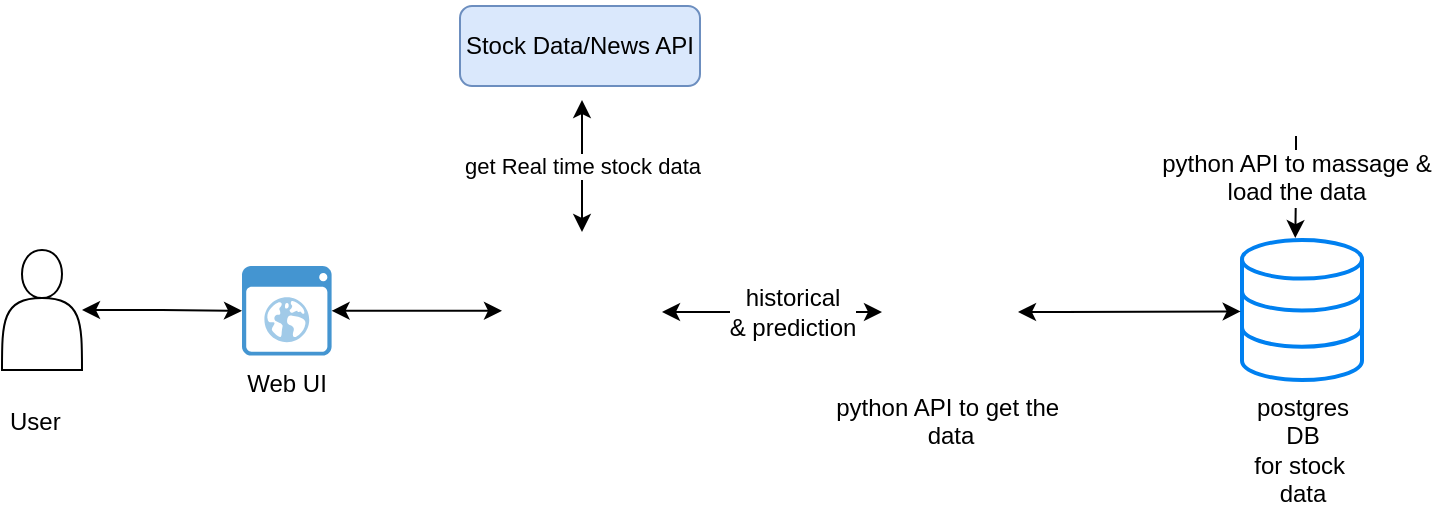 <mxfile version="11.3.0" type="device" pages="1"><diagram id="AUk0jmOj4whnnmaNt3lT" name="Page-1"><mxGraphModel dx="768" dy="464" grid="1" gridSize="10" guides="1" tooltips="1" connect="1" arrows="1" fold="1" page="1" pageScale="1" pageWidth="850" pageHeight="1100" math="0" shadow="0"><root><mxCell id="0"/><mxCell id="1" parent="0"/><mxCell id="cL2H9hBih7MG0S_HPU11-1" value="postgres&lt;br&gt;DB&lt;br&gt;for stock&amp;nbsp;&lt;br&gt;data" style="html=1;verticalLabelPosition=bottom;align=center;labelBackgroundColor=#ffffff;verticalAlign=top;strokeWidth=2;strokeColor=#0080F0;fillColor=#ffffff;shadow=0;dashed=0;shape=mxgraph.ios7.icons.data;" vertex="1" parent="1"><mxGeometry x="640" y="310" width="60" height="70" as="geometry"/></mxCell><mxCell id="cL2H9hBih7MG0S_HPU11-3" style="edgeStyle=orthogonalEdgeStyle;rounded=0;orthogonalLoop=1;jettySize=auto;html=1;entryX=0.444;entryY=-0.014;entryDx=0;entryDy=0;entryPerimeter=0;" edge="1" parent="1" source="cL2H9hBih7MG0S_HPU11-2" target="cL2H9hBih7MG0S_HPU11-1"><mxGeometry relative="1" as="geometry"/></mxCell><mxCell id="cL2H9hBih7MG0S_HPU11-2" value="python API to massage &amp;amp; &lt;br&gt;load the data" style="shape=image;html=1;verticalAlign=top;verticalLabelPosition=bottom;labelBackgroundColor=#ffffff;imageAspect=0;aspect=fixed;image=https://cdn4.iconfinder.com/data/icons/logos-and-brands/512/267_Python_logo-128.png" vertex="1" parent="1"><mxGeometry x="633" y="190" width="68" height="68" as="geometry"/></mxCell><mxCell id="cL2H9hBih7MG0S_HPU11-5" style="edgeStyle=orthogonalEdgeStyle;rounded=0;orthogonalLoop=1;jettySize=auto;html=1;entryX=-0.011;entryY=0.51;entryDx=0;entryDy=0;entryPerimeter=0;startArrow=classic;startFill=1;" edge="1" parent="1" source="cL2H9hBih7MG0S_HPU11-4" target="cL2H9hBih7MG0S_HPU11-1"><mxGeometry relative="1" as="geometry"><Array as="points"><mxPoint x="550" y="346"/><mxPoint x="550" y="346"/></Array></mxGeometry></mxCell><mxCell id="cL2H9hBih7MG0S_HPU11-4" value="python API to get the&amp;nbsp;&lt;br&gt;data" style="shape=image;html=1;verticalAlign=top;verticalLabelPosition=bottom;labelBackgroundColor=#ffffff;imageAspect=0;aspect=fixed;image=https://cdn4.iconfinder.com/data/icons/logos-and-brands/512/267_Python_logo-128.png" vertex="1" parent="1"><mxGeometry x="460" y="312" width="68" height="68" as="geometry"/></mxCell><mxCell id="cL2H9hBih7MG0S_HPU11-8" style="edgeStyle=orthogonalEdgeStyle;rounded=0;orthogonalLoop=1;jettySize=auto;html=1;startArrow=classic;startFill=1;" edge="1" parent="1" source="cL2H9hBih7MG0S_HPU11-6" target="cL2H9hBih7MG0S_HPU11-7"><mxGeometry relative="1" as="geometry"/></mxCell><mxCell id="cL2H9hBih7MG0S_HPU11-6" value="" style="shape=actor;whiteSpace=wrap;html=1;" vertex="1" parent="1"><mxGeometry x="20" y="315" width="40" height="60" as="geometry"/></mxCell><mxCell id="cL2H9hBih7MG0S_HPU11-9" style="edgeStyle=orthogonalEdgeStyle;rounded=0;orthogonalLoop=1;jettySize=auto;html=1;strokeColor=#000000;startArrow=classic;startFill=1;" edge="1" parent="1" source="cL2H9hBih7MG0S_HPU11-7"><mxGeometry relative="1" as="geometry"><mxPoint x="270" y="345.4" as="targetPoint"/></mxGeometry></mxCell><mxCell id="cL2H9hBih7MG0S_HPU11-7" value="Web UI" style="shadow=0;dashed=0;html=1;strokeColor=none;fillColor=#4495D1;labelPosition=center;verticalLabelPosition=bottom;verticalAlign=top;align=center;outlineConnect=0;shape=mxgraph.veeam.2d.web_ui;" vertex="1" parent="1"><mxGeometry x="140" y="323" width="44.8" height="44.8" as="geometry"/></mxCell><mxCell id="cL2H9hBih7MG0S_HPU11-11" style="edgeStyle=orthogonalEdgeStyle;rounded=0;orthogonalLoop=1;jettySize=auto;html=1;entryX=0;entryY=0.5;entryDx=0;entryDy=0;startArrow=classic;startFill=1;" edge="1" parent="1" source="cL2H9hBih7MG0S_HPU11-10" target="cL2H9hBih7MG0S_HPU11-4"><mxGeometry relative="1" as="geometry"/></mxCell><mxCell id="cL2H9hBih7MG0S_HPU11-13" value="historical&lt;br&gt;&amp;amp; prediction" style="text;html=1;resizable=0;points=[];align=center;verticalAlign=middle;labelBackgroundColor=#ffffff;" vertex="1" connectable="0" parent="cL2H9hBih7MG0S_HPU11-11"><mxGeometry x="0.176" relative="1" as="geometry"><mxPoint as="offset"/></mxGeometry></mxCell><mxCell id="cL2H9hBih7MG0S_HPU11-12" value="get Real time stock data" style="edgeStyle=orthogonalEdgeStyle;rounded=0;orthogonalLoop=1;jettySize=auto;html=1;startArrow=classic;startFill=1;" edge="1" parent="1" source="cL2H9hBih7MG0S_HPU11-10"><mxGeometry relative="1" as="geometry"><mxPoint x="310" y="240" as="targetPoint"/></mxGeometry></mxCell><mxCell id="cL2H9hBih7MG0S_HPU11-10" value="" style="shape=image;html=1;verticalAlign=top;verticalLabelPosition=bottom;labelBackgroundColor=#ffffff;imageAspect=0;aspect=fixed;image=https://cdn1.iconfinder.com/data/icons/Momentum_GlossyEntireSet/32/Javascript.png" vertex="1" parent="1"><mxGeometry x="270" y="306" width="80" height="80" as="geometry"/></mxCell><mxCell id="cL2H9hBih7MG0S_HPU11-14" value="User" style="text;html=1;resizable=0;points=[];autosize=1;align=left;verticalAlign=top;spacingTop=-4;" vertex="1" parent="1"><mxGeometry x="22" y="391" width="40" height="20" as="geometry"/></mxCell><mxCell id="cL2H9hBih7MG0S_HPU11-15" value="Stock Data/News API" style="rounded=1;whiteSpace=wrap;html=1;fillColor=#dae8fc;strokeColor=#6c8ebf;" vertex="1" parent="1"><mxGeometry x="249" y="193" width="120" height="40" as="geometry"/></mxCell></root></mxGraphModel></diagram></mxfile>